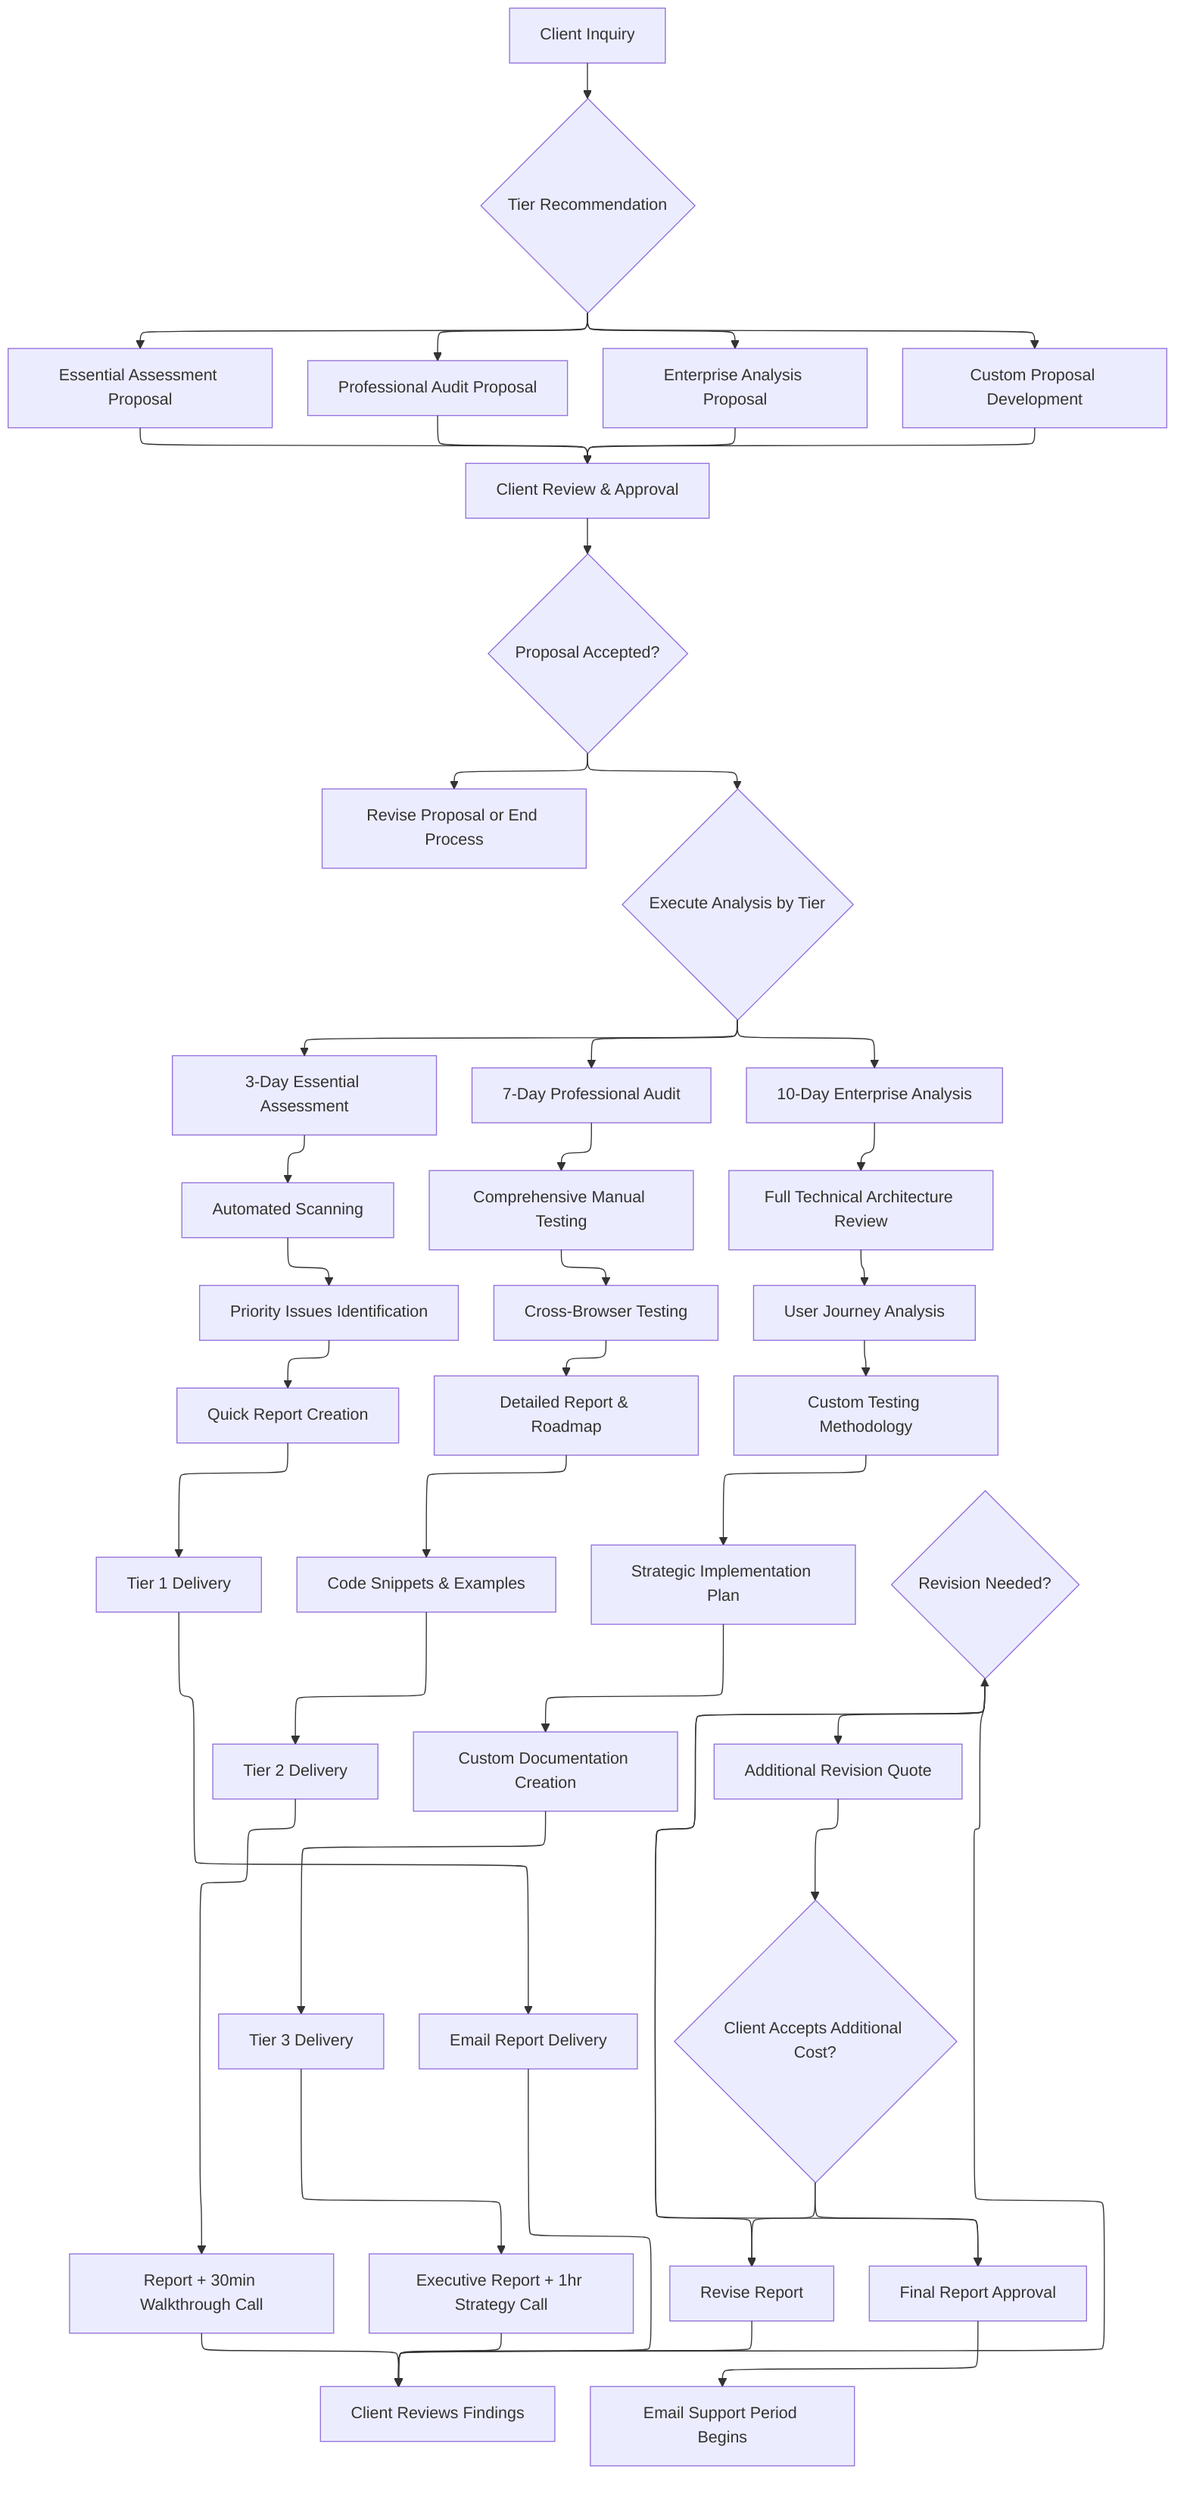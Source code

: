 ---
config:
  layout: elk
  elk:
    mergeEdges: true
    nodePlacementStrategy: SIMPLE
---

flowchart
    A[Client Inquiry] --> K{Tier Recommendation}

    K --> L1[Essential Assessment Proposal]
    K --> L2[Professional Audit Proposal]
    K --> L3[Enterprise Analysis Proposal]
    K --> L4[Custom Proposal Development]

    L1 --> M[Client Review & Approval]
    L2 --> M
    L3 --> M
    L4 --> M

    M --> N{Proposal Accepted?}
    N --> O[Revise Proposal or End Process]
    N --> S{Execute Analysis by Tier}

    S --> T1[3-Day Essential Assessment]
    S --> T2[7-Day Professional Audit]
    S --> T3[10-Day Enterprise Analysis]

    T1 --> T1A[Automated Scanning]
    T1A --> T1B[Priority Issues Identification]
    T1B --> T1C[Quick Report Creation]
    T1C --> U1[Tier 1 Delivery]

    T2 --> T2A[Comprehensive Manual Testing]
    T2A --> T2B[Cross-Browser Testing]
    T2B --> T2C[Detailed Report & Roadmap]
    T2C --> T2D[Code Snippets & Examples]
    T2D --> U2[Tier 2 Delivery]

    T3 --> T3A[Full Technical Architecture Review]
    T3A --> T3B[User Journey Analysis]
    T3B --> T3C[Custom Testing Methodology]
    T3C --> T3D[Strategic Implementation Plan]
    T3D --> T3E[Custom Documentation Creation]
    T3E --> U3[Tier 3 Delivery]

    U1 --> V1[Email Report Delivery]
    U2 --> V2[Report + 30min Walkthrough Call]
    U3 --> V3[Executive Report + 1hr Strategy Call]

    V1 --> W[Client Reviews Findings]
    V2 --> W
    V3 --> W

    W --> X{Revision Needed?}
    X --> Y[Revise Report]
    X --> Z[Additional Revision Quote]
    X --> AA[Final Report Approval]

    Y --> W
    Z --> BB{Client Accepts Additional Cost?}
    BB --> Y
    BB --> AA

    AA --> CC[Email Support Period Begins]